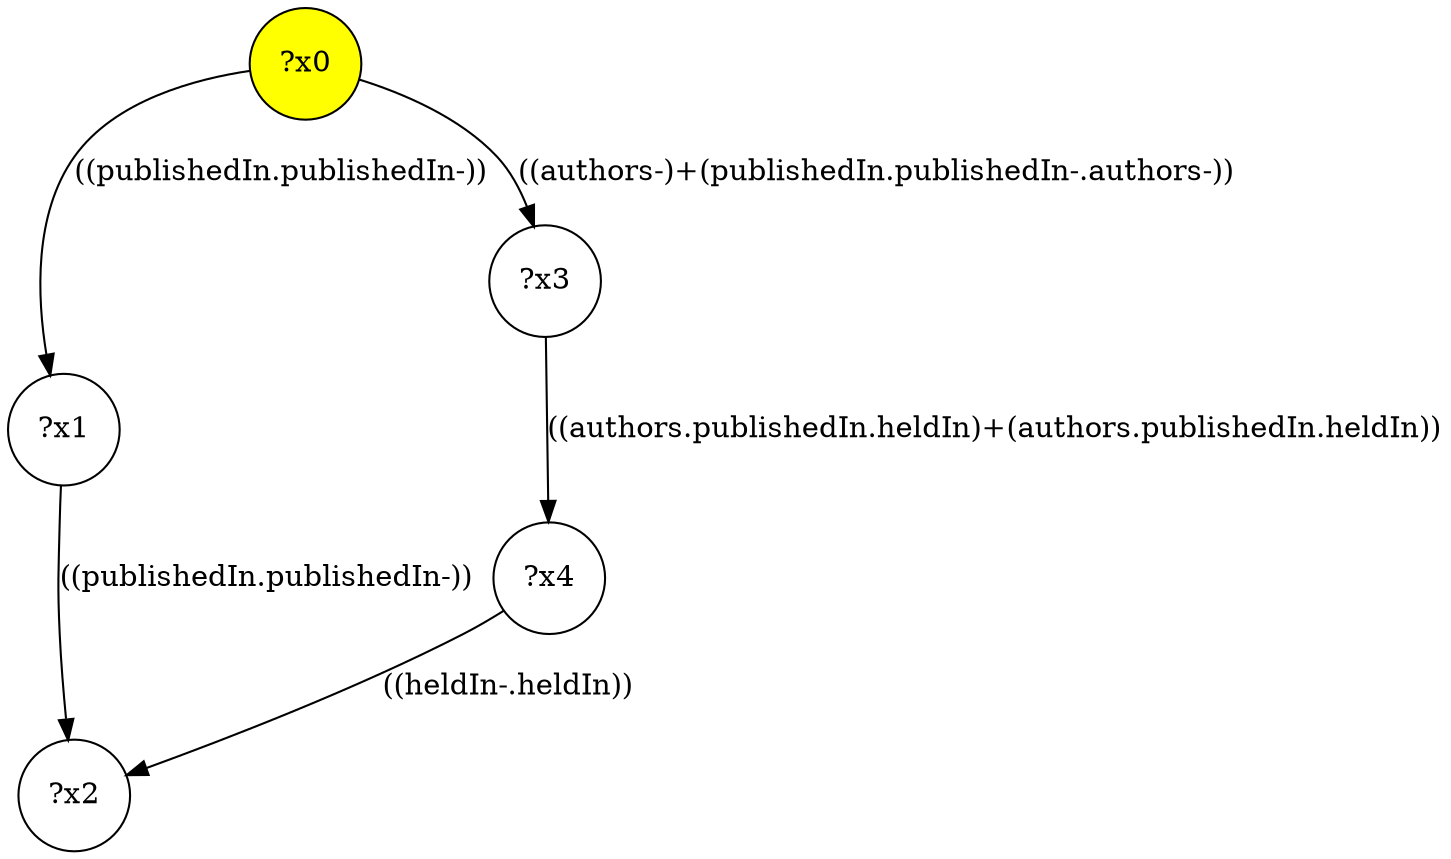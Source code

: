 digraph g {
	x0 [fillcolor="yellow", style="filled," shape=circle, label="?x0"];
	x1 [shape=circle, label="?x1"];
	x0 -> x1 [label="((publishedIn.publishedIn-))"];
	x2 [shape=circle, label="?x2"];
	x1 -> x2 [label="((publishedIn.publishedIn-))"];
	x3 [shape=circle, label="?x3"];
	x0 -> x3 [label="((authors-)+(publishedIn.publishedIn-.authors-))"];
	x4 [shape=circle, label="?x4"];
	x3 -> x4 [label="((authors.publishedIn.heldIn)+(authors.publishedIn.heldIn))"];
	x4 -> x2 [label="((heldIn-.heldIn))"];
}
